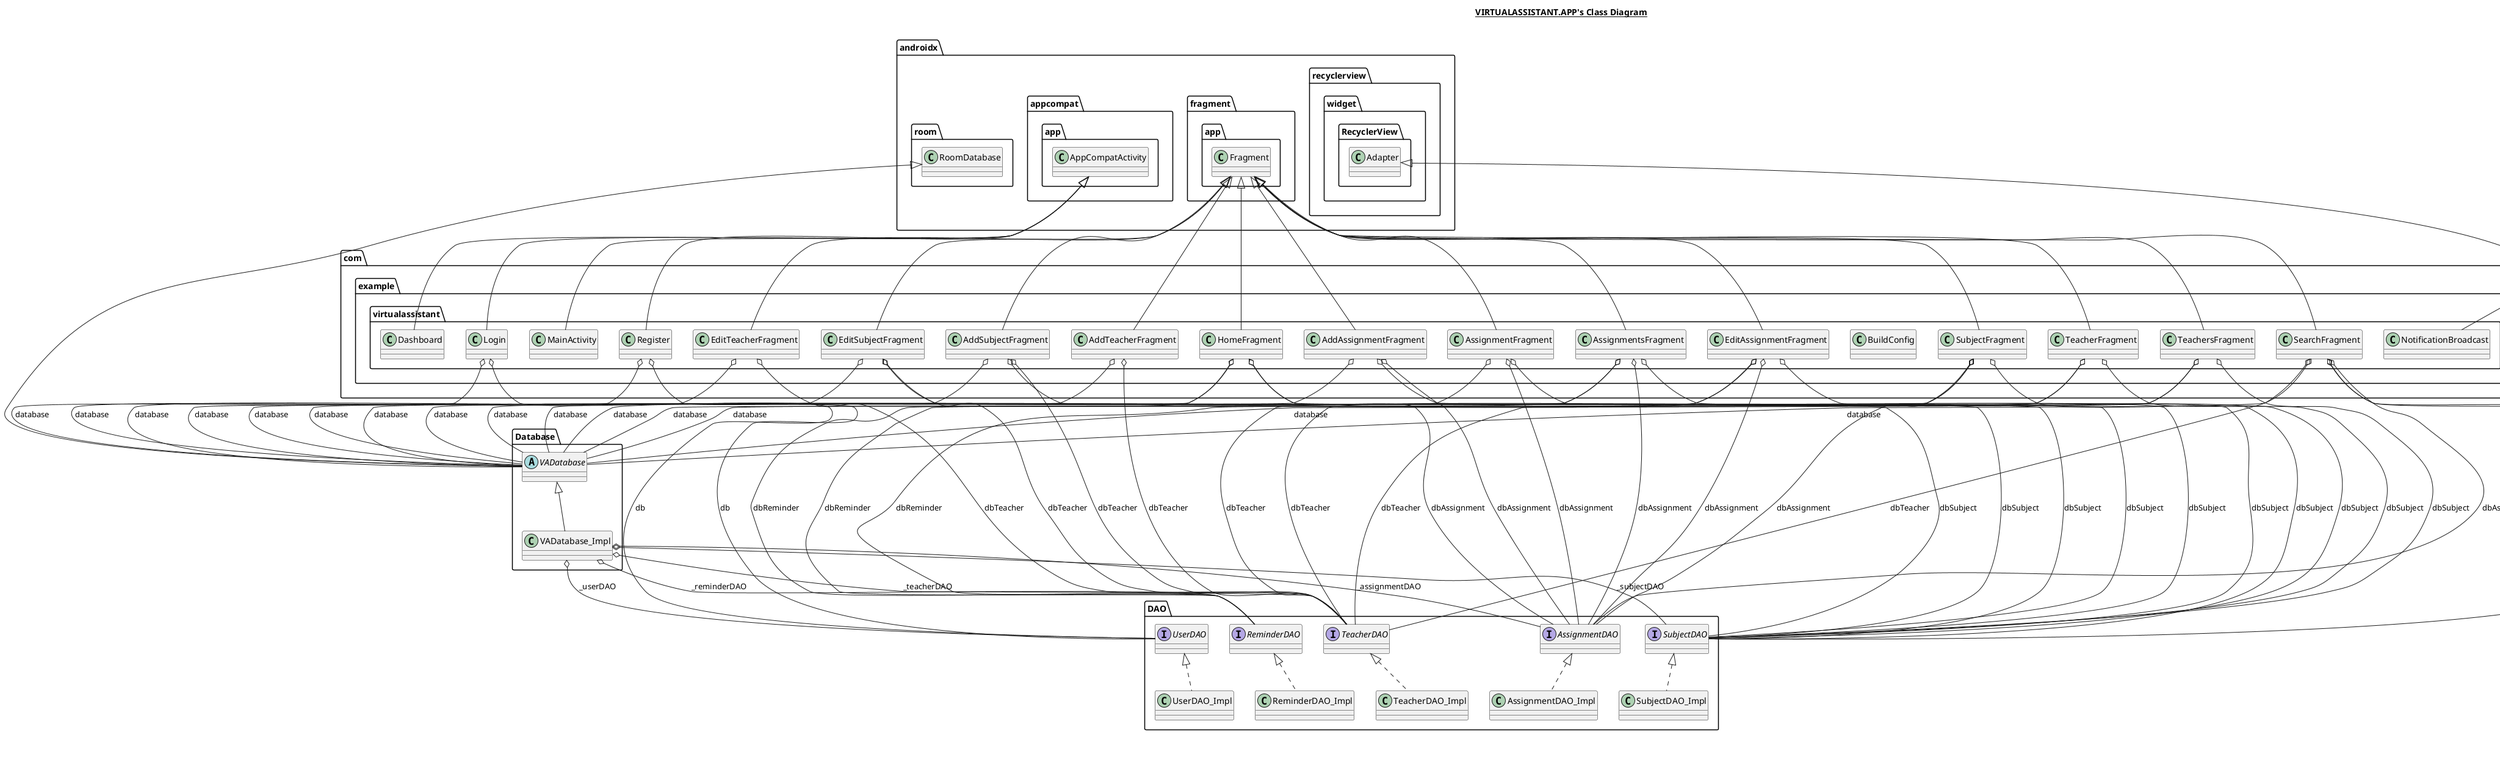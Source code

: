 @startuml

title __VIRTUALASSISTANT.APP's Class Diagram__\n

  namespace DAO {
    interface DAO.AssignmentDAO {
    }
  }
  

  namespace DAO {
    class DAO.AssignmentDAO_Impl {
    }
  }
  

  namespace DAO {
    interface DAO.ReminderDAO {
    }
  }
  

  namespace DAO {
    class DAO.ReminderDAO_Impl {
    }
  }
  

  namespace DAO {
    interface DAO.SubjectDAO {
    }
  }
  

  namespace DAO {
    class DAO.SubjectDAO_Impl {
    }
  }
  

  namespace DAO {
    interface DAO.TeacherDAO {
    }
  }
  

  namespace DAO {
    class DAO.TeacherDAO_Impl {
    }
  }
  

  namespace DAO {
    interface DAO.UserDAO {
    }
  }
  

  namespace DAO {
    class DAO.UserDAO_Impl {
    }
  }
  

  namespace Database {
    abstract class Database.VADatabase {
    }
  }
  

  namespace Database {
    class Database.VADatabase_Impl {
    }
  }
  

  namespace Entity {
    class Entity.Assignment {
    }
  }
  

  namespace Entity {
    class Entity.Reminder {
    }
  }
  

  namespace Entity {
    class Entity.Subject {
    }
  }
  

  namespace Entity {
    class Entity.Teacher {
    }
  }
  

  namespace Entity {
    class Entity.User {
    }
  }
  

  namespace Utility {
    class Utility.CardViewAdapter {
    }
  }
  

  namespace Utility {
    class Utility.CardViewItem {
    }
  }
  

  namespace com.example.virtualassistant {
    class com.example.virtualassistant.AddAssignmentFragment {
    }
  }
  

  namespace com.example.virtualassistant {
    class com.example.virtualassistant.AddSubjectFragment {
    }
  }
  

  namespace com.example.virtualassistant {
    class com.example.virtualassistant.AddTeacherFragment {
    }
  }
  

  namespace com.example.virtualassistant {
    class com.example.virtualassistant.AssignmentFragment {
    }
  }
  

  namespace com.example.virtualassistant {
    class com.example.virtualassistant.AssignmentsFragment {
    }
  }
  

  namespace com.example.virtualassistant {
    class com.example.virtualassistant.BuildConfig {
    }
  }
  

  namespace com.example.virtualassistant {
    class com.example.virtualassistant.Dashboard {
    }
  }
  

  namespace com.example.virtualassistant {
    class com.example.virtualassistant.EditAssignmentFragment {
    }
  }
  

  namespace com.example.virtualassistant {
    class com.example.virtualassistant.EditSubjectFragment {
    }
  }
  

  namespace com.example.virtualassistant {
    class com.example.virtualassistant.EditTeacherFragment {
    }
  }
  

  namespace com.example.virtualassistant {
    class com.example.virtualassistant.HomeFragment {
    }
  }
  

  namespace com.example.virtualassistant {
    class com.example.virtualassistant.Login {
    }
  }
  

  namespace com.example.virtualassistant {
    class com.example.virtualassistant.MainActivity {
    }
  }
  

  namespace com.example.virtualassistant {
    class com.example.virtualassistant.NotificationBroadcast {
    }
  }
  

  namespace com.example.virtualassistant {
    class com.example.virtualassistant.Register {
    }
  }
  

  namespace com.example.virtualassistant {
    class com.example.virtualassistant.SearchFragment {
    }
  }
  

  namespace com.example.virtualassistant {
    class com.example.virtualassistant.SubjectFragment {
    }
  }
  

  namespace com.example.virtualassistant {
    class com.example.virtualassistant.TeacherFragment {
    }
  }
  

  namespace com.example.virtualassistant {
    class com.example.virtualassistant.TeachersFragment {
    }
  }
  

  DAO.AssignmentDAO_Impl .up.|> DAO.AssignmentDAO
  DAO.ReminderDAO_Impl .up.|> DAO.ReminderDAO
  DAO.SubjectDAO_Impl .up.|> DAO.SubjectDAO
  DAO.TeacherDAO_Impl .up.|> DAO.TeacherDAO
  DAO.UserDAO_Impl .up.|> DAO.UserDAO
  Database.VADatabase -up-|> androidx.room.RoomDatabase
  Database.VADatabase_Impl -up-|> Database.VADatabase
  Database.VADatabase_Impl o-- DAO.AssignmentDAO : _assignmentDAO
  Database.VADatabase_Impl o-- DAO.ReminderDAO : _reminderDAO
  Database.VADatabase_Impl o-- DAO.SubjectDAO : _subjectDAO
  Database.VADatabase_Impl o-- DAO.TeacherDAO : _teacherDAO
  Database.VADatabase_Impl o-- DAO.UserDAO : _userDAO
  Entity.Assignment .up.|> java.io.Serializable
  Entity.Reminder .up.|> java.io.Serializable
  Entity.Subject .up.|> java.io.Serializable
  Entity.Teacher .up.|> java.io.Serializable
  Entity.User .up.|> java.io.Serializable
  Utility.CardViewAdapter -up-|> androidx.recyclerview.widget.RecyclerView.Adapter
  Utility.CardViewAdapter o-- Utility.CardViewAdapter.OnitemClickListener : mListener
  com.example.virtualassistant.AddAssignmentFragment -up-|> androidx.fragment.app.Fragment
  com.example.virtualassistant.AddAssignmentFragment o-- Database.VADatabase : database
  com.example.virtualassistant.AddAssignmentFragment o-- DAO.AssignmentDAO : dbAssignment
  com.example.virtualassistant.AddAssignmentFragment o-- DAO.SubjectDAO : dbSubject
  com.example.virtualassistant.AddSubjectFragment -up-|> androidx.fragment.app.Fragment
  com.example.virtualassistant.AddSubjectFragment o-- Database.VADatabase : database
  com.example.virtualassistant.AddSubjectFragment o-- DAO.SubjectDAO : dbSubject
  com.example.virtualassistant.AddSubjectFragment o-- DAO.TeacherDAO : dbTeacher
  com.example.virtualassistant.AddTeacherFragment -up-|> androidx.fragment.app.Fragment
  com.example.virtualassistant.AddTeacherFragment o-- Database.VADatabase : database
  com.example.virtualassistant.AddTeacherFragment o-- DAO.TeacherDAO : dbTeacher
  com.example.virtualassistant.AssignmentFragment -up-|> androidx.fragment.app.Fragment
  com.example.virtualassistant.AssignmentFragment o-- Database.VADatabase : database
  com.example.virtualassistant.AssignmentFragment o-- DAO.AssignmentDAO : dbAssignment
  com.example.virtualassistant.AssignmentFragment o-- DAO.SubjectDAO : dbSubject
  com.example.virtualassistant.AssignmentsFragment -up-|> androidx.fragment.app.Fragment
  com.example.virtualassistant.AssignmentsFragment o-- Database.VADatabase : database
  com.example.virtualassistant.AssignmentsFragment o-- DAO.AssignmentDAO : dbAssignment
  com.example.virtualassistant.AssignmentsFragment o-- DAO.ReminderDAO : dbReminder
  com.example.virtualassistant.AssignmentsFragment o-- DAO.SubjectDAO : dbSubject
  com.example.virtualassistant.Dashboard -up-|> androidx.appcompat.app.AppCompatActivity
  com.example.virtualassistant.EditAssignmentFragment -up-|> androidx.fragment.app.Fragment
  com.example.virtualassistant.EditAssignmentFragment o-- Database.VADatabase : database
  com.example.virtualassistant.EditAssignmentFragment o-- DAO.AssignmentDAO : dbAssignment
  com.example.virtualassistant.EditAssignmentFragment o-- DAO.ReminderDAO : dbReminder
  com.example.virtualassistant.EditAssignmentFragment o-- DAO.SubjectDAO : dbSubject
  com.example.virtualassistant.EditSubjectFragment -up-|> androidx.fragment.app.Fragment
  com.example.virtualassistant.EditSubjectFragment o-- Database.VADatabase : database
  com.example.virtualassistant.EditSubjectFragment o-- DAO.SubjectDAO : dbSubject
  com.example.virtualassistant.EditSubjectFragment o-- DAO.TeacherDAO : dbTeacher
  com.example.virtualassistant.EditTeacherFragment -up-|> androidx.fragment.app.Fragment
  com.example.virtualassistant.EditTeacherFragment o-- Database.VADatabase : database
  com.example.virtualassistant.EditTeacherFragment o-- DAO.TeacherDAO : dbTeacher
  com.example.virtualassistant.HomeFragment -up-|> androidx.fragment.app.Fragment
  com.example.virtualassistant.HomeFragment o-- Database.VADatabase : database
  com.example.virtualassistant.HomeFragment o-- DAO.AssignmentDAO : dbAssignment
  com.example.virtualassistant.HomeFragment o-- DAO.ReminderDAO : dbReminder
  com.example.virtualassistant.HomeFragment o-- DAO.SubjectDAO : dbSubject
  com.example.virtualassistant.Login -up-|> androidx.appcompat.app.AppCompatActivity
  com.example.virtualassistant.Login o-- Database.VADatabase : database
  com.example.virtualassistant.Login o-- DAO.UserDAO : db
  com.example.virtualassistant.MainActivity -up-|> androidx.appcompat.app.AppCompatActivity
  com.example.virtualassistant.NotificationBroadcast -up-|> android.content.BroadcastReceiver
  com.example.virtualassistant.Register -up-|> androidx.appcompat.app.AppCompatActivity
  com.example.virtualassistant.Register o-- Database.VADatabase : database
  com.example.virtualassistant.Register o-- DAO.UserDAO : db
  com.example.virtualassistant.SearchFragment -up-|> androidx.fragment.app.Fragment
  com.example.virtualassistant.SearchFragment o-- Database.VADatabase : database
  com.example.virtualassistant.SearchFragment o-- DAO.AssignmentDAO : dbAssignment
  com.example.virtualassistant.SearchFragment o-- DAO.SubjectDAO : dbSubject
  com.example.virtualassistant.SearchFragment o-- DAO.TeacherDAO : dbTeacher
  com.example.virtualassistant.SearchFragment o-- Utility.CardViewAdapter : mAdapter
  com.example.virtualassistant.SubjectFragment -up-|> androidx.fragment.app.Fragment
  com.example.virtualassistant.SubjectFragment o-- Database.VADatabase : database
  com.example.virtualassistant.SubjectFragment o-- DAO.AssignmentDAO : dbAssignment
  com.example.virtualassistant.SubjectFragment o-- DAO.SubjectDAO : dbSubject
  com.example.virtualassistant.SubjectFragment o-- DAO.TeacherDAO : dbTeacher
  com.example.virtualassistant.TeacherFragment -up-|> androidx.fragment.app.Fragment
  com.example.virtualassistant.TeacherFragment o-- Database.VADatabase : database
  com.example.virtualassistant.TeacherFragment o-- DAO.SubjectDAO : dbSubject
  com.example.virtualassistant.TeacherFragment o-- DAO.TeacherDAO : dbTeacher
  com.example.virtualassistant.TeachersFragment -up-|> androidx.fragment.app.Fragment
  com.example.virtualassistant.TeachersFragment o-- Database.VADatabase : database
  com.example.virtualassistant.TeachersFragment o-- DAO.SubjectDAO : dbSubject
  com.example.virtualassistant.TeachersFragment o-- DAO.TeacherDAO : dbTeacher


right footer


PlantUML diagram generated by SketchIt! (https://bitbucket.org/pmesmeur/sketch.it)
For more information about this tool, please contact philippe.mesmeur@gmail.com
endfooter

@enduml
